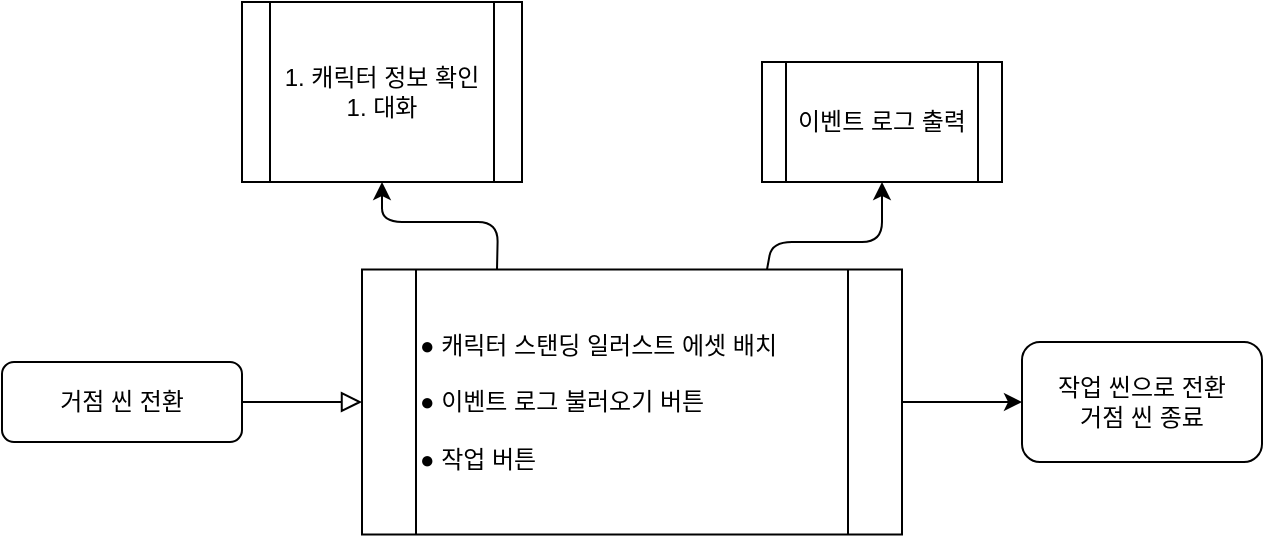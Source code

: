 <mxfile version="13.8.0" type="google"><diagram id="C5RBs43oDa-KdzZeNtuy" name="Page-1"><mxGraphModel dx="1102" dy="582" grid="1" gridSize="10" guides="1" tooltips="1" connect="1" arrows="1" fold="1" page="1" pageScale="1" pageWidth="827" pageHeight="1169" math="0" shadow="0"><root><mxCell id="WIyWlLk6GJQsqaUBKTNV-0"/><mxCell id="WIyWlLk6GJQsqaUBKTNV-1" parent="WIyWlLk6GJQsqaUBKTNV-0"/><mxCell id="WIyWlLk6GJQsqaUBKTNV-2" value="" style="rounded=0;html=1;jettySize=auto;orthogonalLoop=1;fontSize=11;endArrow=block;endFill=0;endSize=8;strokeWidth=1;shadow=0;labelBackgroundColor=none;edgeStyle=orthogonalEdgeStyle;entryX=0;entryY=0.5;entryDx=0;entryDy=0;" parent="WIyWlLk6GJQsqaUBKTNV-1" source="WIyWlLk6GJQsqaUBKTNV-3" target="r1mRBc5-x6KkqpsfRjv--1" edge="1"><mxGeometry relative="1" as="geometry"><mxPoint x="270" y="330" as="targetPoint"/></mxGeometry></mxCell><mxCell id="WIyWlLk6GJQsqaUBKTNV-3" value="거점 씬 전환" style="rounded=1;whiteSpace=wrap;html=1;fontSize=12;glass=0;strokeWidth=1;shadow=0;" parent="WIyWlLk6GJQsqaUBKTNV-1" vertex="1"><mxGeometry x="80" y="310" width="120" height="40" as="geometry"/></mxCell><mxCell id="r1mRBc5-x6KkqpsfRjv--1" value="● 캐릭터 스탠딩 일러스트 에셋 배치&lt;br&gt;&lt;div&gt;&lt;br&gt;&lt;/div&gt;● 이벤트 로그 불러오기 버튼&lt;br&gt;&lt;br&gt;● 작업 버튼&lt;br&gt;&lt;div&gt;&lt;/div&gt;" style="shape=process;whiteSpace=wrap;html=1;backgroundOutline=1;align=left;" vertex="1" parent="WIyWlLk6GJQsqaUBKTNV-1"><mxGeometry x="260" y="263.75" width="270" height="132.5" as="geometry"/></mxCell><mxCell id="r1mRBc5-x6KkqpsfRjv--2" value="" style="endArrow=classic;html=1;exitX=1;exitY=0.5;exitDx=0;exitDy=0;" edge="1" parent="WIyWlLk6GJQsqaUBKTNV-1" source="r1mRBc5-x6KkqpsfRjv--1" target="r1mRBc5-x6KkqpsfRjv--3"><mxGeometry width="50" height="50" relative="1" as="geometry"><mxPoint x="390" y="320" as="sourcePoint"/><mxPoint x="650" y="330" as="targetPoint"/></mxGeometry></mxCell><mxCell id="r1mRBc5-x6KkqpsfRjv--3" value="작업 씬으로 전환&lt;br&gt;거점 씬 종료" style="rounded=1;whiteSpace=wrap;html=1;" vertex="1" parent="WIyWlLk6GJQsqaUBKTNV-1"><mxGeometry x="590" y="300" width="120" height="60" as="geometry"/></mxCell><mxCell id="r1mRBc5-x6KkqpsfRjv--4" value="" style="endArrow=classic;html=1;exitX=0.25;exitY=0;exitDx=0;exitDy=0;entryX=0.5;entryY=1;entryDx=0;entryDy=0;" edge="1" parent="WIyWlLk6GJQsqaUBKTNV-1" source="r1mRBc5-x6KkqpsfRjv--1" target="r1mRBc5-x6KkqpsfRjv--5"><mxGeometry width="50" height="50" relative="1" as="geometry"><mxPoint x="390" y="310" as="sourcePoint"/><mxPoint x="240" y="120" as="targetPoint"/><Array as="points"><mxPoint x="328" y="240"/><mxPoint x="270" y="240"/></Array></mxGeometry></mxCell><mxCell id="r1mRBc5-x6KkqpsfRjv--5" value="1. 캐릭터 정보 확인&lt;br&gt;1. 대화" style="shape=process;whiteSpace=wrap;html=1;backgroundOutline=1;" vertex="1" parent="WIyWlLk6GJQsqaUBKTNV-1"><mxGeometry x="200" y="130" width="140" height="90" as="geometry"/></mxCell><mxCell id="r1mRBc5-x6KkqpsfRjv--8" value="이벤트 로그 출력" style="shape=process;whiteSpace=wrap;html=1;backgroundOutline=1;" vertex="1" parent="WIyWlLk6GJQsqaUBKTNV-1"><mxGeometry x="460" y="160" width="120" height="60" as="geometry"/></mxCell><mxCell id="r1mRBc5-x6KkqpsfRjv--9" value="" style="endArrow=classic;html=1;exitX=0.75;exitY=0;exitDx=0;exitDy=0;entryX=0.5;entryY=1;entryDx=0;entryDy=0;" edge="1" parent="WIyWlLk6GJQsqaUBKTNV-1" source="r1mRBc5-x6KkqpsfRjv--1" target="r1mRBc5-x6KkqpsfRjv--8"><mxGeometry width="50" height="50" relative="1" as="geometry"><mxPoint x="400" y="290" as="sourcePoint"/><mxPoint x="450" y="240" as="targetPoint"/><Array as="points"><mxPoint x="465" y="250"/><mxPoint x="520" y="250"/></Array></mxGeometry></mxCell></root></mxGraphModel></diagram></mxfile>